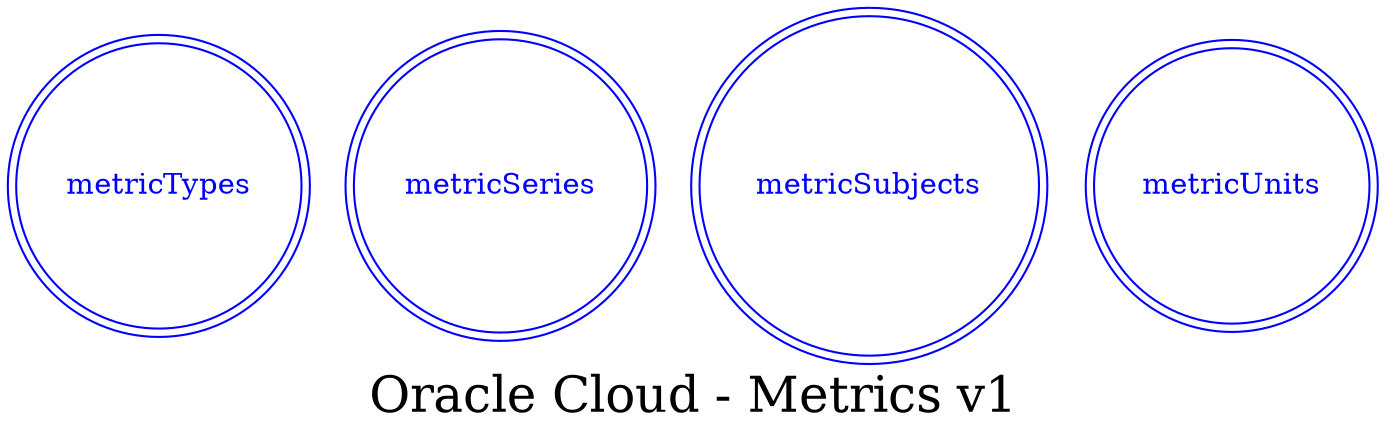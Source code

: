 digraph LexiconGraph {
graph[label="Oracle Cloud - Metrics v1", fontsize=24]
splines=true
"metricTypes" [color=blue, fontcolor=blue, shape=doublecircle]
"metricSeries" [color=blue, fontcolor=blue, shape=doublecircle]
"metricSubjects" [color=blue, fontcolor=blue, shape=doublecircle]
"metricUnits" [color=blue, fontcolor=blue, shape=doublecircle]
}
